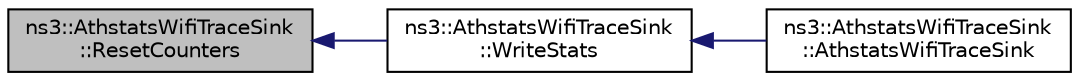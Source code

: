 digraph "ns3::AthstatsWifiTraceSink::ResetCounters"
{
  edge [fontname="Helvetica",fontsize="10",labelfontname="Helvetica",labelfontsize="10"];
  node [fontname="Helvetica",fontsize="10",shape=record];
  rankdir="LR";
  Node1 [label="ns3::AthstatsWifiTraceSink\l::ResetCounters",height=0.2,width=0.4,color="black", fillcolor="grey75", style="filled", fontcolor="black"];
  Node1 -> Node2 [dir="back",color="midnightblue",fontsize="10",style="solid"];
  Node2 [label="ns3::AthstatsWifiTraceSink\l::WriteStats",height=0.2,width=0.4,color="black", fillcolor="white", style="filled",URL="$d8/dac/classns3_1_1AthstatsWifiTraceSink.html#a66673a066cf89b97d66707c06740f7ba",tooltip="Write status function. "];
  Node2 -> Node3 [dir="back",color="midnightblue",fontsize="10",style="solid"];
  Node3 [label="ns3::AthstatsWifiTraceSink\l::AthstatsWifiTraceSink",height=0.2,width=0.4,color="black", fillcolor="white", style="filled",URL="$d8/dac/classns3_1_1AthstatsWifiTraceSink.html#af5b6796802471705248b595f58d58e7a"];
}
